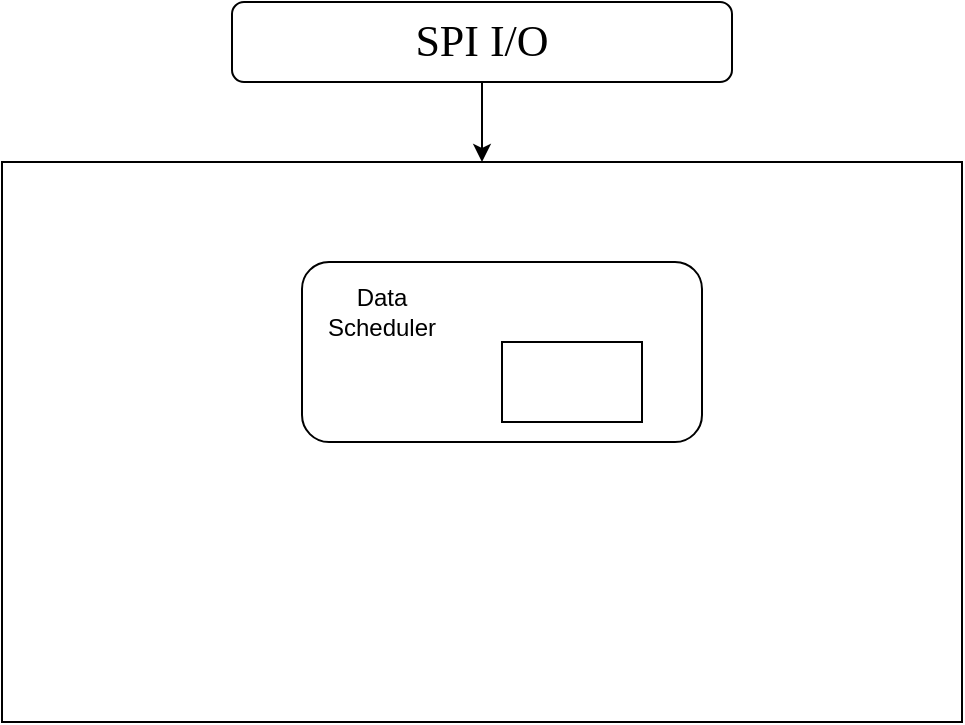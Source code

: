 <mxfile version="24.7.17">
  <diagram name="第 1 页" id="aXQQuOtkRS8TvUPB2Q-p">
    <mxGraphModel dx="794" dy="446" grid="1" gridSize="10" guides="1" tooltips="1" connect="1" arrows="0" fold="1" page="1" pageScale="1" pageWidth="827" pageHeight="1169" math="0" shadow="0">
      <root>
        <mxCell id="0" />
        <mxCell id="1" parent="0" />
        <mxCell id="yFsxWnC4twTi9RpUh4xe-3" style="edgeStyle=orthogonalEdgeStyle;rounded=0;orthogonalLoop=1;jettySize=auto;html=1;exitX=0.5;exitY=1;exitDx=0;exitDy=0;entryX=0.5;entryY=0;entryDx=0;entryDy=0;" edge="1" parent="1" source="yFsxWnC4twTi9RpUh4xe-1" target="yFsxWnC4twTi9RpUh4xe-2">
          <mxGeometry relative="1" as="geometry" />
        </mxCell>
        <mxCell id="yFsxWnC4twTi9RpUh4xe-1" value="&lt;font face=&quot;Times New Roman&quot; style=&quot;font-size: 22px;&quot;&gt;SPI I/O&lt;/font&gt;" style="rounded=1;whiteSpace=wrap;html=1;" vertex="1" parent="1">
          <mxGeometry x="315" y="200" width="250" height="40" as="geometry" />
        </mxCell>
        <mxCell id="yFsxWnC4twTi9RpUh4xe-2" value="" style="rounded=0;whiteSpace=wrap;html=1;" vertex="1" parent="1">
          <mxGeometry x="200" y="280" width="480" height="280" as="geometry" />
        </mxCell>
        <mxCell id="yFsxWnC4twTi9RpUh4xe-4" value="" style="rounded=1;whiteSpace=wrap;html=1;" vertex="1" parent="1">
          <mxGeometry x="350" y="330" width="200" height="90" as="geometry" />
        </mxCell>
        <mxCell id="yFsxWnC4twTi9RpUh4xe-5" value="Data Scheduler" style="text;html=1;align=center;verticalAlign=middle;whiteSpace=wrap;rounded=0;" vertex="1" parent="1">
          <mxGeometry x="360" y="340" width="60" height="30" as="geometry" />
        </mxCell>
        <mxCell id="yFsxWnC4twTi9RpUh4xe-6" value="" style="rounded=0;whiteSpace=wrap;html=1;" vertex="1" parent="1">
          <mxGeometry x="450" y="370" width="70" height="40" as="geometry" />
        </mxCell>
      </root>
    </mxGraphModel>
  </diagram>
</mxfile>
